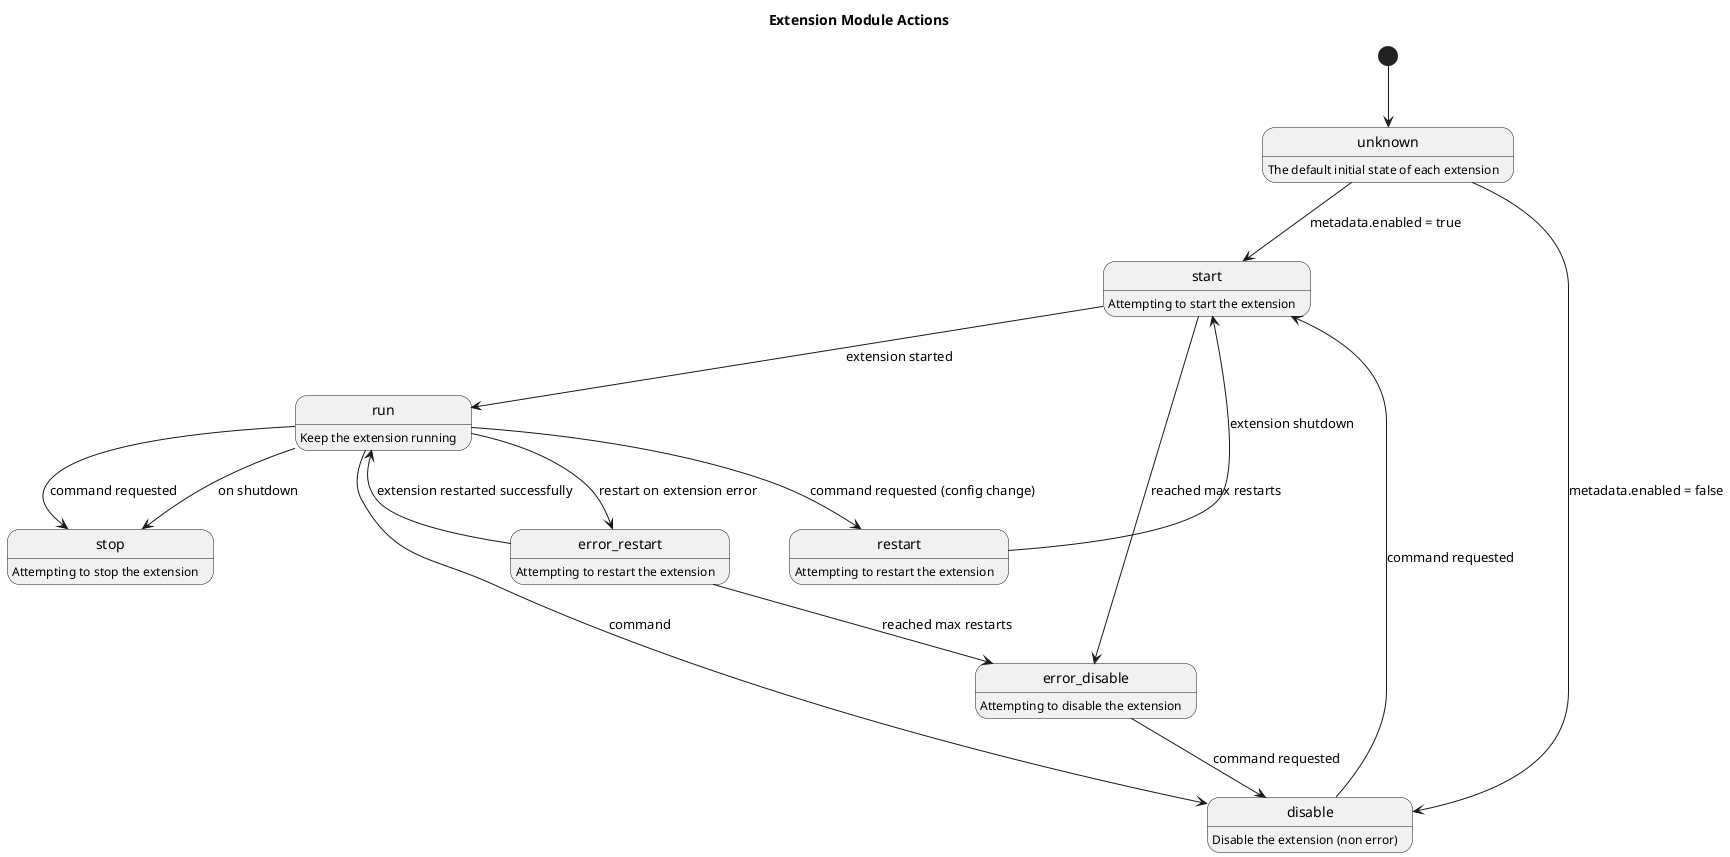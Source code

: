 @startuml

title Extension Module Actions

' This diagram shows how the extension
' module will handle extension 'actions'

state unknown
unknown: The default initial state of each extension

state start
start: Attempting to start the extension

state run
run: Keep the extension running

state stop
stop: Attempting to stop the extension

state restart
restart: Attempting to restart the extension

state error_restart
error_restart: Attempting to restart the extension

state error_disable
error_disable: Attempting to disable the extension

state disable
disable: Disable the extension (non error)

[*] --> unknown
unknown --> start : metadata.enabled = true
unknown --> disable : metadata.enabled = false

disable --> start : command requested

start --> run : extension started
start --> error_disable : reached max restarts

run --> stop : on shutdown
run --> stop : command requested
run --> disable : command
run --> error_restart : restart on extension error
run --> restart : command requested (config change)

restart --> start : extension shutdown

error_restart --> run : extension restarted successfully
error_restart --> error_disable : reached max restarts

error_disable --> disable : command requested

@enduml